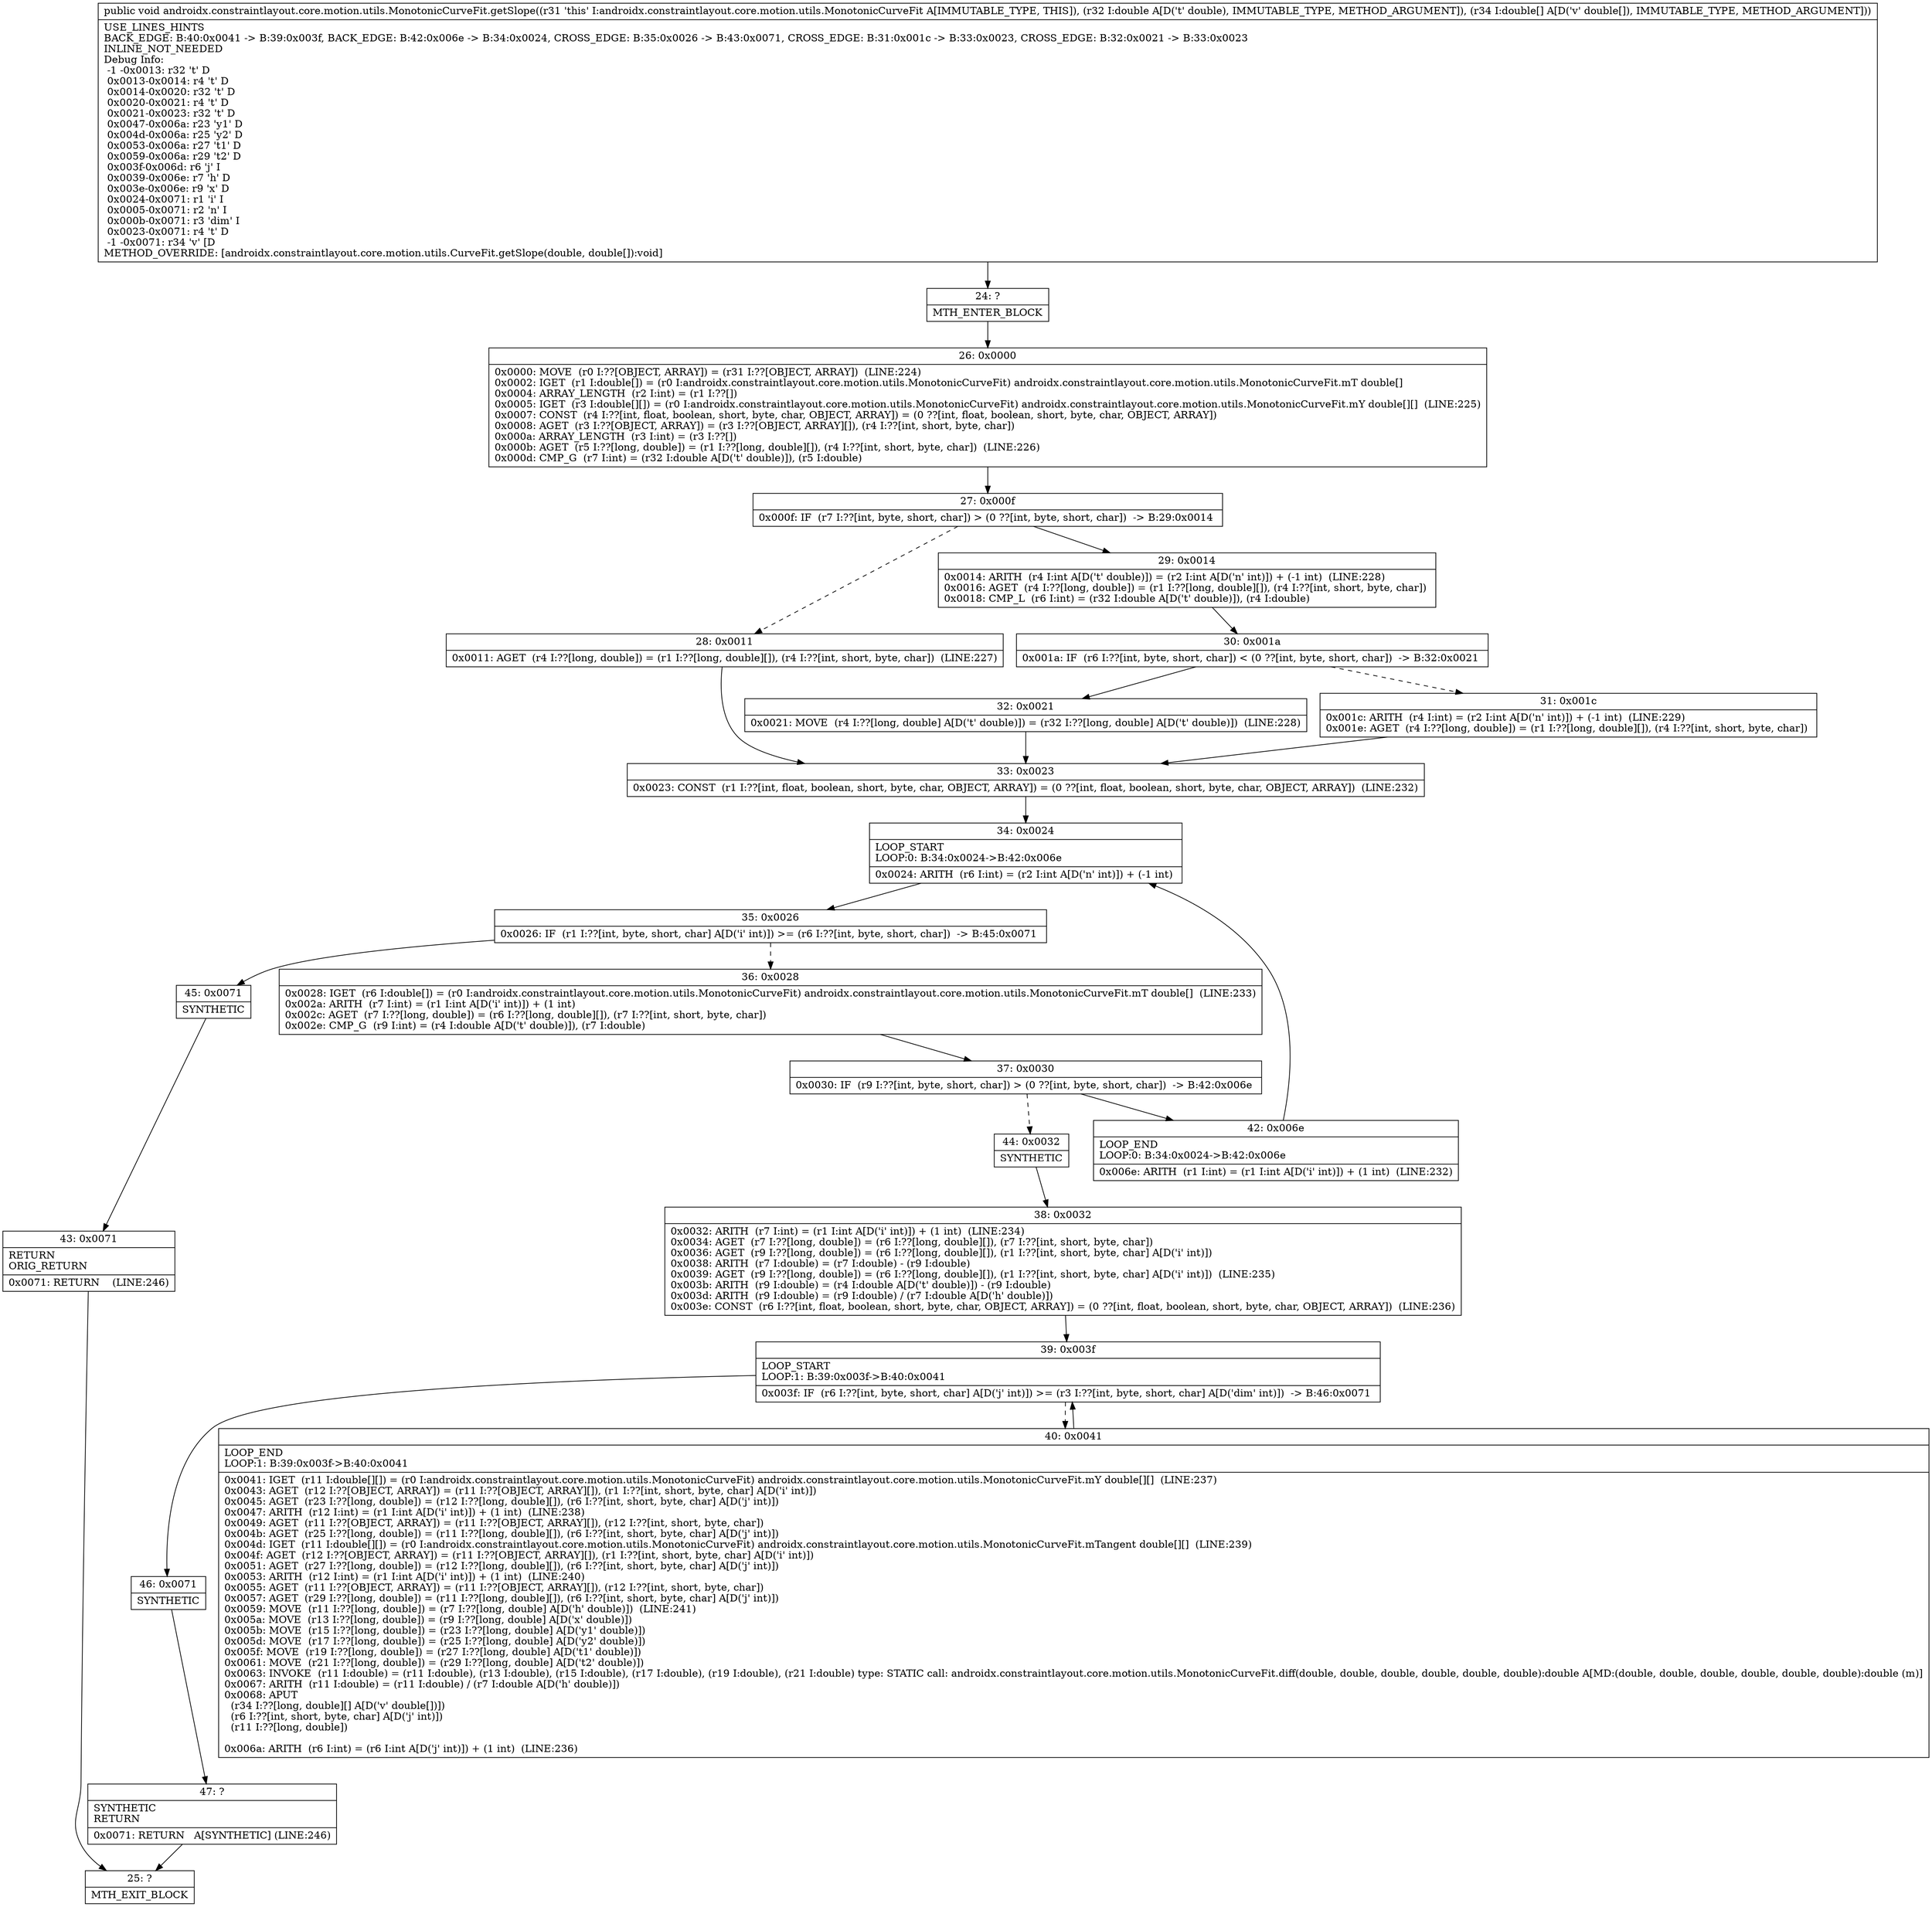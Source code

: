 digraph "CFG forandroidx.constraintlayout.core.motion.utils.MonotonicCurveFit.getSlope(D[D)V" {
Node_24 [shape=record,label="{24\:\ ?|MTH_ENTER_BLOCK\l}"];
Node_26 [shape=record,label="{26\:\ 0x0000|0x0000: MOVE  (r0 I:??[OBJECT, ARRAY]) = (r31 I:??[OBJECT, ARRAY])  (LINE:224)\l0x0002: IGET  (r1 I:double[]) = (r0 I:androidx.constraintlayout.core.motion.utils.MonotonicCurveFit) androidx.constraintlayout.core.motion.utils.MonotonicCurveFit.mT double[] \l0x0004: ARRAY_LENGTH  (r2 I:int) = (r1 I:??[]) \l0x0005: IGET  (r3 I:double[][]) = (r0 I:androidx.constraintlayout.core.motion.utils.MonotonicCurveFit) androidx.constraintlayout.core.motion.utils.MonotonicCurveFit.mY double[][]  (LINE:225)\l0x0007: CONST  (r4 I:??[int, float, boolean, short, byte, char, OBJECT, ARRAY]) = (0 ??[int, float, boolean, short, byte, char, OBJECT, ARRAY]) \l0x0008: AGET  (r3 I:??[OBJECT, ARRAY]) = (r3 I:??[OBJECT, ARRAY][]), (r4 I:??[int, short, byte, char]) \l0x000a: ARRAY_LENGTH  (r3 I:int) = (r3 I:??[]) \l0x000b: AGET  (r5 I:??[long, double]) = (r1 I:??[long, double][]), (r4 I:??[int, short, byte, char])  (LINE:226)\l0x000d: CMP_G  (r7 I:int) = (r32 I:double A[D('t' double)]), (r5 I:double) \l}"];
Node_27 [shape=record,label="{27\:\ 0x000f|0x000f: IF  (r7 I:??[int, byte, short, char]) \> (0 ??[int, byte, short, char])  \-\> B:29:0x0014 \l}"];
Node_28 [shape=record,label="{28\:\ 0x0011|0x0011: AGET  (r4 I:??[long, double]) = (r1 I:??[long, double][]), (r4 I:??[int, short, byte, char])  (LINE:227)\l}"];
Node_33 [shape=record,label="{33\:\ 0x0023|0x0023: CONST  (r1 I:??[int, float, boolean, short, byte, char, OBJECT, ARRAY]) = (0 ??[int, float, boolean, short, byte, char, OBJECT, ARRAY])  (LINE:232)\l}"];
Node_34 [shape=record,label="{34\:\ 0x0024|LOOP_START\lLOOP:0: B:34:0x0024\-\>B:42:0x006e\l|0x0024: ARITH  (r6 I:int) = (r2 I:int A[D('n' int)]) + (\-1 int) \l}"];
Node_35 [shape=record,label="{35\:\ 0x0026|0x0026: IF  (r1 I:??[int, byte, short, char] A[D('i' int)]) \>= (r6 I:??[int, byte, short, char])  \-\> B:45:0x0071 \l}"];
Node_36 [shape=record,label="{36\:\ 0x0028|0x0028: IGET  (r6 I:double[]) = (r0 I:androidx.constraintlayout.core.motion.utils.MonotonicCurveFit) androidx.constraintlayout.core.motion.utils.MonotonicCurveFit.mT double[]  (LINE:233)\l0x002a: ARITH  (r7 I:int) = (r1 I:int A[D('i' int)]) + (1 int) \l0x002c: AGET  (r7 I:??[long, double]) = (r6 I:??[long, double][]), (r7 I:??[int, short, byte, char]) \l0x002e: CMP_G  (r9 I:int) = (r4 I:double A[D('t' double)]), (r7 I:double) \l}"];
Node_37 [shape=record,label="{37\:\ 0x0030|0x0030: IF  (r9 I:??[int, byte, short, char]) \> (0 ??[int, byte, short, char])  \-\> B:42:0x006e \l}"];
Node_42 [shape=record,label="{42\:\ 0x006e|LOOP_END\lLOOP:0: B:34:0x0024\-\>B:42:0x006e\l|0x006e: ARITH  (r1 I:int) = (r1 I:int A[D('i' int)]) + (1 int)  (LINE:232)\l}"];
Node_44 [shape=record,label="{44\:\ 0x0032|SYNTHETIC\l}"];
Node_38 [shape=record,label="{38\:\ 0x0032|0x0032: ARITH  (r7 I:int) = (r1 I:int A[D('i' int)]) + (1 int)  (LINE:234)\l0x0034: AGET  (r7 I:??[long, double]) = (r6 I:??[long, double][]), (r7 I:??[int, short, byte, char]) \l0x0036: AGET  (r9 I:??[long, double]) = (r6 I:??[long, double][]), (r1 I:??[int, short, byte, char] A[D('i' int)]) \l0x0038: ARITH  (r7 I:double) = (r7 I:double) \- (r9 I:double) \l0x0039: AGET  (r9 I:??[long, double]) = (r6 I:??[long, double][]), (r1 I:??[int, short, byte, char] A[D('i' int)])  (LINE:235)\l0x003b: ARITH  (r9 I:double) = (r4 I:double A[D('t' double)]) \- (r9 I:double) \l0x003d: ARITH  (r9 I:double) = (r9 I:double) \/ (r7 I:double A[D('h' double)]) \l0x003e: CONST  (r6 I:??[int, float, boolean, short, byte, char, OBJECT, ARRAY]) = (0 ??[int, float, boolean, short, byte, char, OBJECT, ARRAY])  (LINE:236)\l}"];
Node_39 [shape=record,label="{39\:\ 0x003f|LOOP_START\lLOOP:1: B:39:0x003f\-\>B:40:0x0041\l|0x003f: IF  (r6 I:??[int, byte, short, char] A[D('j' int)]) \>= (r3 I:??[int, byte, short, char] A[D('dim' int)])  \-\> B:46:0x0071 \l}"];
Node_40 [shape=record,label="{40\:\ 0x0041|LOOP_END\lLOOP:1: B:39:0x003f\-\>B:40:0x0041\l|0x0041: IGET  (r11 I:double[][]) = (r0 I:androidx.constraintlayout.core.motion.utils.MonotonicCurveFit) androidx.constraintlayout.core.motion.utils.MonotonicCurveFit.mY double[][]  (LINE:237)\l0x0043: AGET  (r12 I:??[OBJECT, ARRAY]) = (r11 I:??[OBJECT, ARRAY][]), (r1 I:??[int, short, byte, char] A[D('i' int)]) \l0x0045: AGET  (r23 I:??[long, double]) = (r12 I:??[long, double][]), (r6 I:??[int, short, byte, char] A[D('j' int)]) \l0x0047: ARITH  (r12 I:int) = (r1 I:int A[D('i' int)]) + (1 int)  (LINE:238)\l0x0049: AGET  (r11 I:??[OBJECT, ARRAY]) = (r11 I:??[OBJECT, ARRAY][]), (r12 I:??[int, short, byte, char]) \l0x004b: AGET  (r25 I:??[long, double]) = (r11 I:??[long, double][]), (r6 I:??[int, short, byte, char] A[D('j' int)]) \l0x004d: IGET  (r11 I:double[][]) = (r0 I:androidx.constraintlayout.core.motion.utils.MonotonicCurveFit) androidx.constraintlayout.core.motion.utils.MonotonicCurveFit.mTangent double[][]  (LINE:239)\l0x004f: AGET  (r12 I:??[OBJECT, ARRAY]) = (r11 I:??[OBJECT, ARRAY][]), (r1 I:??[int, short, byte, char] A[D('i' int)]) \l0x0051: AGET  (r27 I:??[long, double]) = (r12 I:??[long, double][]), (r6 I:??[int, short, byte, char] A[D('j' int)]) \l0x0053: ARITH  (r12 I:int) = (r1 I:int A[D('i' int)]) + (1 int)  (LINE:240)\l0x0055: AGET  (r11 I:??[OBJECT, ARRAY]) = (r11 I:??[OBJECT, ARRAY][]), (r12 I:??[int, short, byte, char]) \l0x0057: AGET  (r29 I:??[long, double]) = (r11 I:??[long, double][]), (r6 I:??[int, short, byte, char] A[D('j' int)]) \l0x0059: MOVE  (r11 I:??[long, double]) = (r7 I:??[long, double] A[D('h' double)])  (LINE:241)\l0x005a: MOVE  (r13 I:??[long, double]) = (r9 I:??[long, double] A[D('x' double)]) \l0x005b: MOVE  (r15 I:??[long, double]) = (r23 I:??[long, double] A[D('y1' double)]) \l0x005d: MOVE  (r17 I:??[long, double]) = (r25 I:??[long, double] A[D('y2' double)]) \l0x005f: MOVE  (r19 I:??[long, double]) = (r27 I:??[long, double] A[D('t1' double)]) \l0x0061: MOVE  (r21 I:??[long, double]) = (r29 I:??[long, double] A[D('t2' double)]) \l0x0063: INVOKE  (r11 I:double) = (r11 I:double), (r13 I:double), (r15 I:double), (r17 I:double), (r19 I:double), (r21 I:double) type: STATIC call: androidx.constraintlayout.core.motion.utils.MonotonicCurveFit.diff(double, double, double, double, double, double):double A[MD:(double, double, double, double, double, double):double (m)]\l0x0067: ARITH  (r11 I:double) = (r11 I:double) \/ (r7 I:double A[D('h' double)]) \l0x0068: APUT  \l  (r34 I:??[long, double][] A[D('v' double[])])\l  (r6 I:??[int, short, byte, char] A[D('j' int)])\l  (r11 I:??[long, double])\l \l0x006a: ARITH  (r6 I:int) = (r6 I:int A[D('j' int)]) + (1 int)  (LINE:236)\l}"];
Node_46 [shape=record,label="{46\:\ 0x0071|SYNTHETIC\l}"];
Node_47 [shape=record,label="{47\:\ ?|SYNTHETIC\lRETURN\l|0x0071: RETURN   A[SYNTHETIC] (LINE:246)\l}"];
Node_25 [shape=record,label="{25\:\ ?|MTH_EXIT_BLOCK\l}"];
Node_45 [shape=record,label="{45\:\ 0x0071|SYNTHETIC\l}"];
Node_43 [shape=record,label="{43\:\ 0x0071|RETURN\lORIG_RETURN\l|0x0071: RETURN    (LINE:246)\l}"];
Node_29 [shape=record,label="{29\:\ 0x0014|0x0014: ARITH  (r4 I:int A[D('t' double)]) = (r2 I:int A[D('n' int)]) + (\-1 int)  (LINE:228)\l0x0016: AGET  (r4 I:??[long, double]) = (r1 I:??[long, double][]), (r4 I:??[int, short, byte, char]) \l0x0018: CMP_L  (r6 I:int) = (r32 I:double A[D('t' double)]), (r4 I:double) \l}"];
Node_30 [shape=record,label="{30\:\ 0x001a|0x001a: IF  (r6 I:??[int, byte, short, char]) \< (0 ??[int, byte, short, char])  \-\> B:32:0x0021 \l}"];
Node_31 [shape=record,label="{31\:\ 0x001c|0x001c: ARITH  (r4 I:int) = (r2 I:int A[D('n' int)]) + (\-1 int)  (LINE:229)\l0x001e: AGET  (r4 I:??[long, double]) = (r1 I:??[long, double][]), (r4 I:??[int, short, byte, char]) \l}"];
Node_32 [shape=record,label="{32\:\ 0x0021|0x0021: MOVE  (r4 I:??[long, double] A[D('t' double)]) = (r32 I:??[long, double] A[D('t' double)])  (LINE:228)\l}"];
MethodNode[shape=record,label="{public void androidx.constraintlayout.core.motion.utils.MonotonicCurveFit.getSlope((r31 'this' I:androidx.constraintlayout.core.motion.utils.MonotonicCurveFit A[IMMUTABLE_TYPE, THIS]), (r32 I:double A[D('t' double), IMMUTABLE_TYPE, METHOD_ARGUMENT]), (r34 I:double[] A[D('v' double[]), IMMUTABLE_TYPE, METHOD_ARGUMENT]))  | USE_LINES_HINTS\lBACK_EDGE: B:40:0x0041 \-\> B:39:0x003f, BACK_EDGE: B:42:0x006e \-\> B:34:0x0024, CROSS_EDGE: B:35:0x0026 \-\> B:43:0x0071, CROSS_EDGE: B:31:0x001c \-\> B:33:0x0023, CROSS_EDGE: B:32:0x0021 \-\> B:33:0x0023\lINLINE_NOT_NEEDED\lDebug Info:\l  \-1 \-0x0013: r32 't' D\l  0x0013\-0x0014: r4 't' D\l  0x0014\-0x0020: r32 't' D\l  0x0020\-0x0021: r4 't' D\l  0x0021\-0x0023: r32 't' D\l  0x0047\-0x006a: r23 'y1' D\l  0x004d\-0x006a: r25 'y2' D\l  0x0053\-0x006a: r27 't1' D\l  0x0059\-0x006a: r29 't2' D\l  0x003f\-0x006d: r6 'j' I\l  0x0039\-0x006e: r7 'h' D\l  0x003e\-0x006e: r9 'x' D\l  0x0024\-0x0071: r1 'i' I\l  0x0005\-0x0071: r2 'n' I\l  0x000b\-0x0071: r3 'dim' I\l  0x0023\-0x0071: r4 't' D\l  \-1 \-0x0071: r34 'v' [D\lMETHOD_OVERRIDE: [androidx.constraintlayout.core.motion.utils.CurveFit.getSlope(double, double[]):void]\l}"];
MethodNode -> Node_24;Node_24 -> Node_26;
Node_26 -> Node_27;
Node_27 -> Node_28[style=dashed];
Node_27 -> Node_29;
Node_28 -> Node_33;
Node_33 -> Node_34;
Node_34 -> Node_35;
Node_35 -> Node_36[style=dashed];
Node_35 -> Node_45;
Node_36 -> Node_37;
Node_37 -> Node_42;
Node_37 -> Node_44[style=dashed];
Node_42 -> Node_34;
Node_44 -> Node_38;
Node_38 -> Node_39;
Node_39 -> Node_40[style=dashed];
Node_39 -> Node_46;
Node_40 -> Node_39;
Node_46 -> Node_47;
Node_47 -> Node_25;
Node_45 -> Node_43;
Node_43 -> Node_25;
Node_29 -> Node_30;
Node_30 -> Node_31[style=dashed];
Node_30 -> Node_32;
Node_31 -> Node_33;
Node_32 -> Node_33;
}

